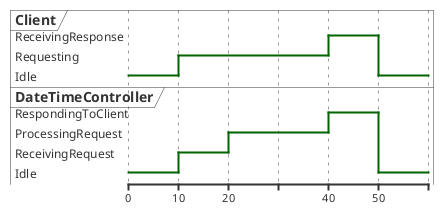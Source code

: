 @startuml
robust "Client" as Client
robust "DateTimeController" as Controller

@0
Client is Idle
Controller is Idle

@10
Client is Requesting
Controller is ReceivingRequest

@20
Controller is ProcessingRequest
' No external service calls

@40
Controller is RespondingToClient
Client is ReceivingResponse

@50
Client is Idle
Controller is Idle
@enduml
